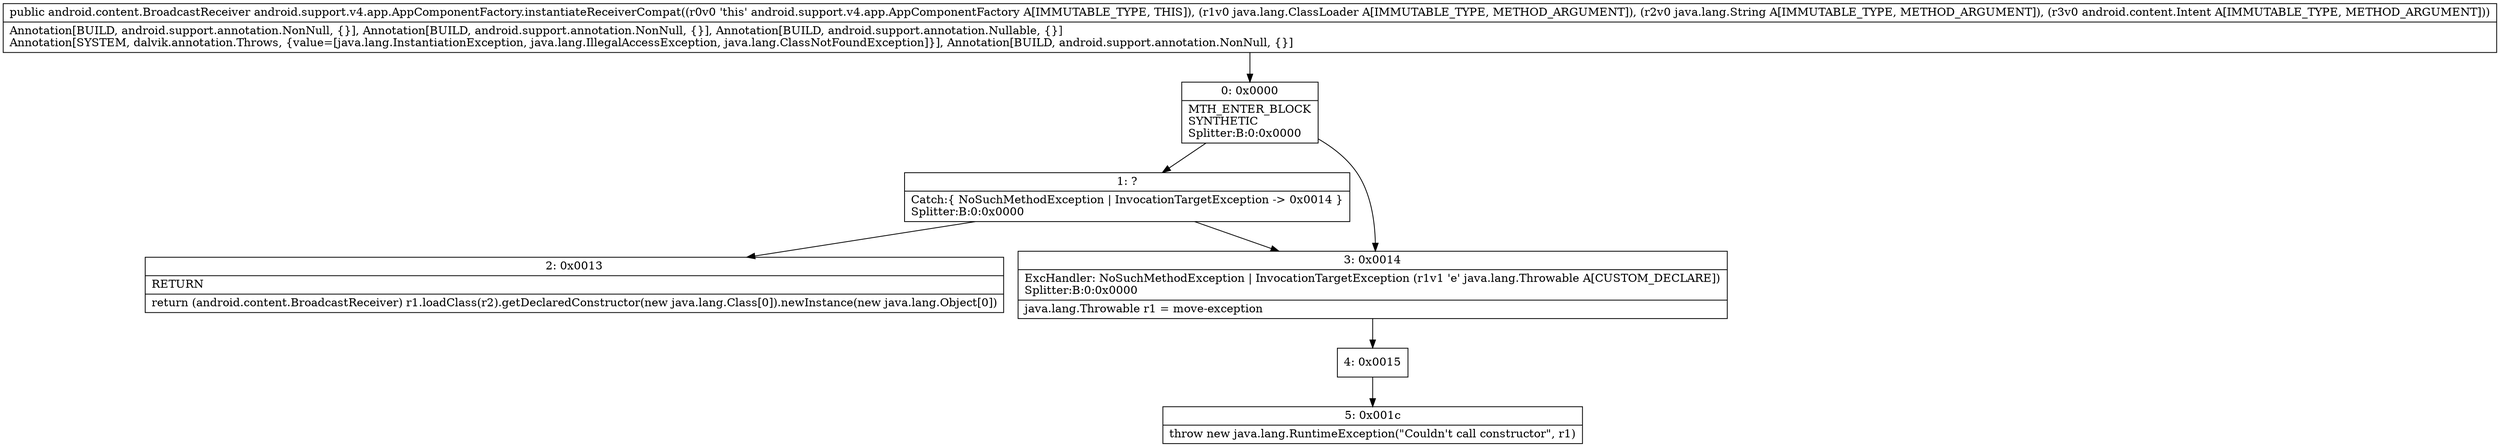 digraph "CFG forandroid.support.v4.app.AppComponentFactory.instantiateReceiverCompat(Ljava\/lang\/ClassLoader;Ljava\/lang\/String;Landroid\/content\/Intent;)Landroid\/content\/BroadcastReceiver;" {
Node_0 [shape=record,label="{0\:\ 0x0000|MTH_ENTER_BLOCK\lSYNTHETIC\lSplitter:B:0:0x0000\l}"];
Node_1 [shape=record,label="{1\:\ ?|Catch:\{ NoSuchMethodException \| InvocationTargetException \-\> 0x0014 \}\lSplitter:B:0:0x0000\l}"];
Node_2 [shape=record,label="{2\:\ 0x0013|RETURN\l|return (android.content.BroadcastReceiver) r1.loadClass(r2).getDeclaredConstructor(new java.lang.Class[0]).newInstance(new java.lang.Object[0])\l}"];
Node_3 [shape=record,label="{3\:\ 0x0014|ExcHandler: NoSuchMethodException \| InvocationTargetException (r1v1 'e' java.lang.Throwable A[CUSTOM_DECLARE])\lSplitter:B:0:0x0000\l|java.lang.Throwable r1 = move\-exception\l}"];
Node_4 [shape=record,label="{4\:\ 0x0015}"];
Node_5 [shape=record,label="{5\:\ 0x001c|throw new java.lang.RuntimeException(\"Couldn't call constructor\", r1)\l}"];
MethodNode[shape=record,label="{public android.content.BroadcastReceiver android.support.v4.app.AppComponentFactory.instantiateReceiverCompat((r0v0 'this' android.support.v4.app.AppComponentFactory A[IMMUTABLE_TYPE, THIS]), (r1v0 java.lang.ClassLoader A[IMMUTABLE_TYPE, METHOD_ARGUMENT]), (r2v0 java.lang.String A[IMMUTABLE_TYPE, METHOD_ARGUMENT]), (r3v0 android.content.Intent A[IMMUTABLE_TYPE, METHOD_ARGUMENT]))  | Annotation[BUILD, android.support.annotation.NonNull, \{\}], Annotation[BUILD, android.support.annotation.NonNull, \{\}], Annotation[BUILD, android.support.annotation.Nullable, \{\}]\lAnnotation[SYSTEM, dalvik.annotation.Throws, \{value=[java.lang.InstantiationException, java.lang.IllegalAccessException, java.lang.ClassNotFoundException]\}], Annotation[BUILD, android.support.annotation.NonNull, \{\}]\l}"];
MethodNode -> Node_0;
Node_0 -> Node_1;
Node_0 -> Node_3;
Node_1 -> Node_2;
Node_1 -> Node_3;
Node_3 -> Node_4;
Node_4 -> Node_5;
}

